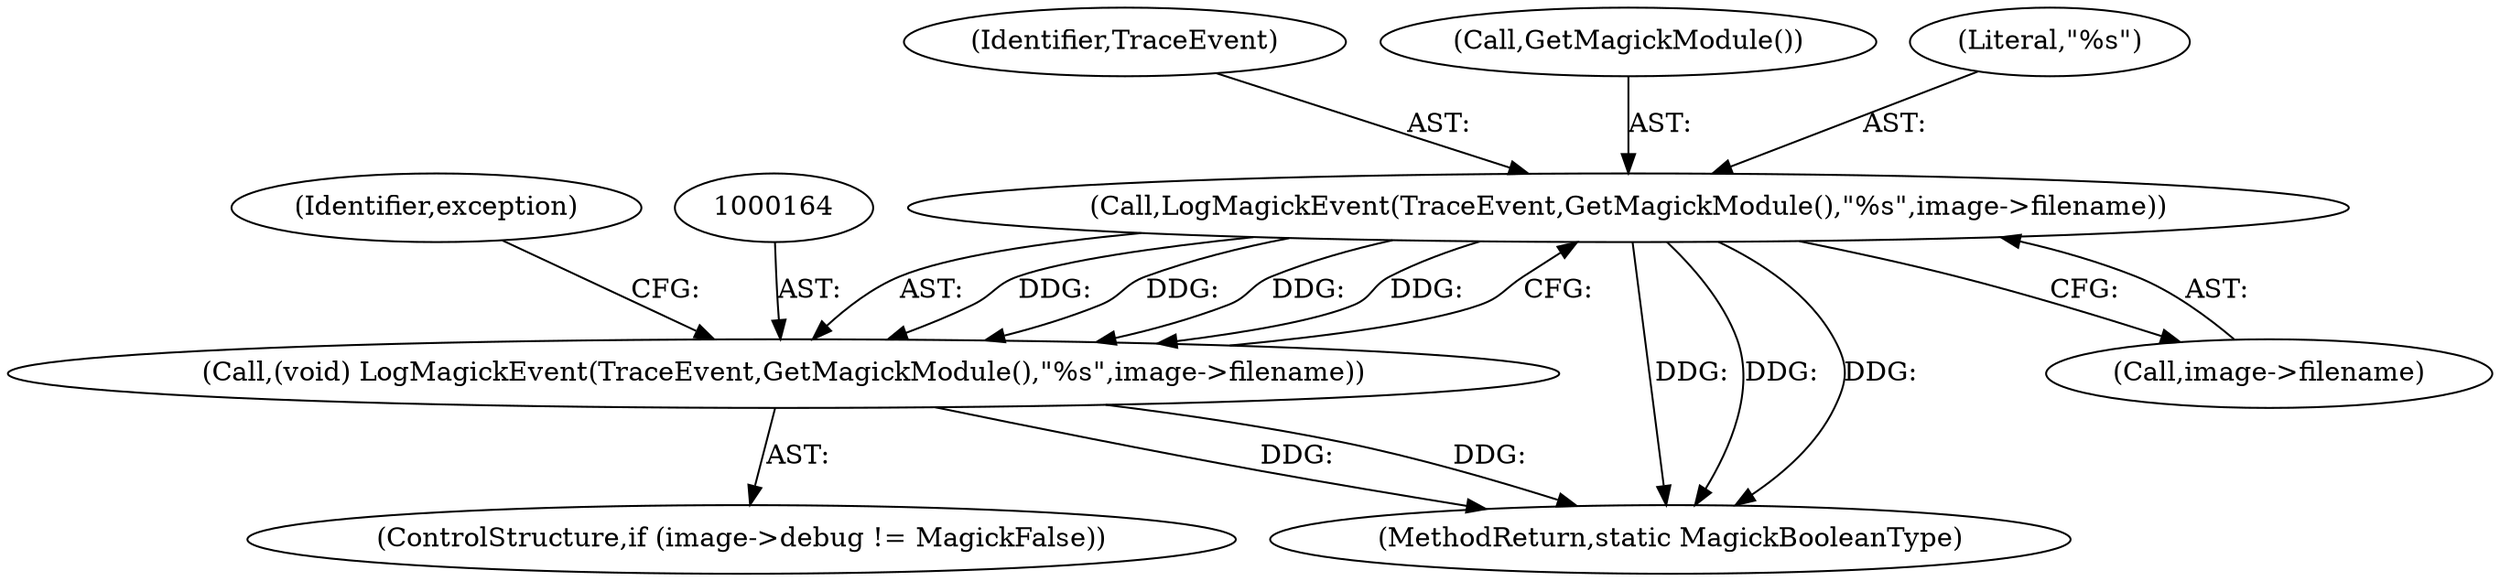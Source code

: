 digraph "0_ImageMagick_4f2c04ea6673863b87ac7f186cbb0d911f74085c_0@pointer" {
"1000165" [label="(Call,LogMagickEvent(TraceEvent,GetMagickModule(),\"%s\",image->filename))"];
"1000163" [label="(Call,(void) LogMagickEvent(TraceEvent,GetMagickModule(),\"%s\",image->filename))"];
"1000163" [label="(Call,(void) LogMagickEvent(TraceEvent,GetMagickModule(),\"%s\",image->filename))"];
"1000166" [label="(Identifier,TraceEvent)"];
"1000174" [label="(Identifier,exception)"];
"1000167" [label="(Call,GetMagickModule())"];
"1000168" [label="(Literal,\"%s\")"];
"1001575" [label="(MethodReturn,static MagickBooleanType)"];
"1000169" [label="(Call,image->filename)"];
"1000157" [label="(ControlStructure,if (image->debug != MagickFalse))"];
"1000165" [label="(Call,LogMagickEvent(TraceEvent,GetMagickModule(),\"%s\",image->filename))"];
"1000165" -> "1000163"  [label="AST: "];
"1000165" -> "1000169"  [label="CFG: "];
"1000166" -> "1000165"  [label="AST: "];
"1000167" -> "1000165"  [label="AST: "];
"1000168" -> "1000165"  [label="AST: "];
"1000169" -> "1000165"  [label="AST: "];
"1000163" -> "1000165"  [label="CFG: "];
"1000165" -> "1001575"  [label="DDG: "];
"1000165" -> "1001575"  [label="DDG: "];
"1000165" -> "1001575"  [label="DDG: "];
"1000165" -> "1000163"  [label="DDG: "];
"1000165" -> "1000163"  [label="DDG: "];
"1000165" -> "1000163"  [label="DDG: "];
"1000165" -> "1000163"  [label="DDG: "];
"1000163" -> "1000157"  [label="AST: "];
"1000164" -> "1000163"  [label="AST: "];
"1000174" -> "1000163"  [label="CFG: "];
"1000163" -> "1001575"  [label="DDG: "];
"1000163" -> "1001575"  [label="DDG: "];
}
